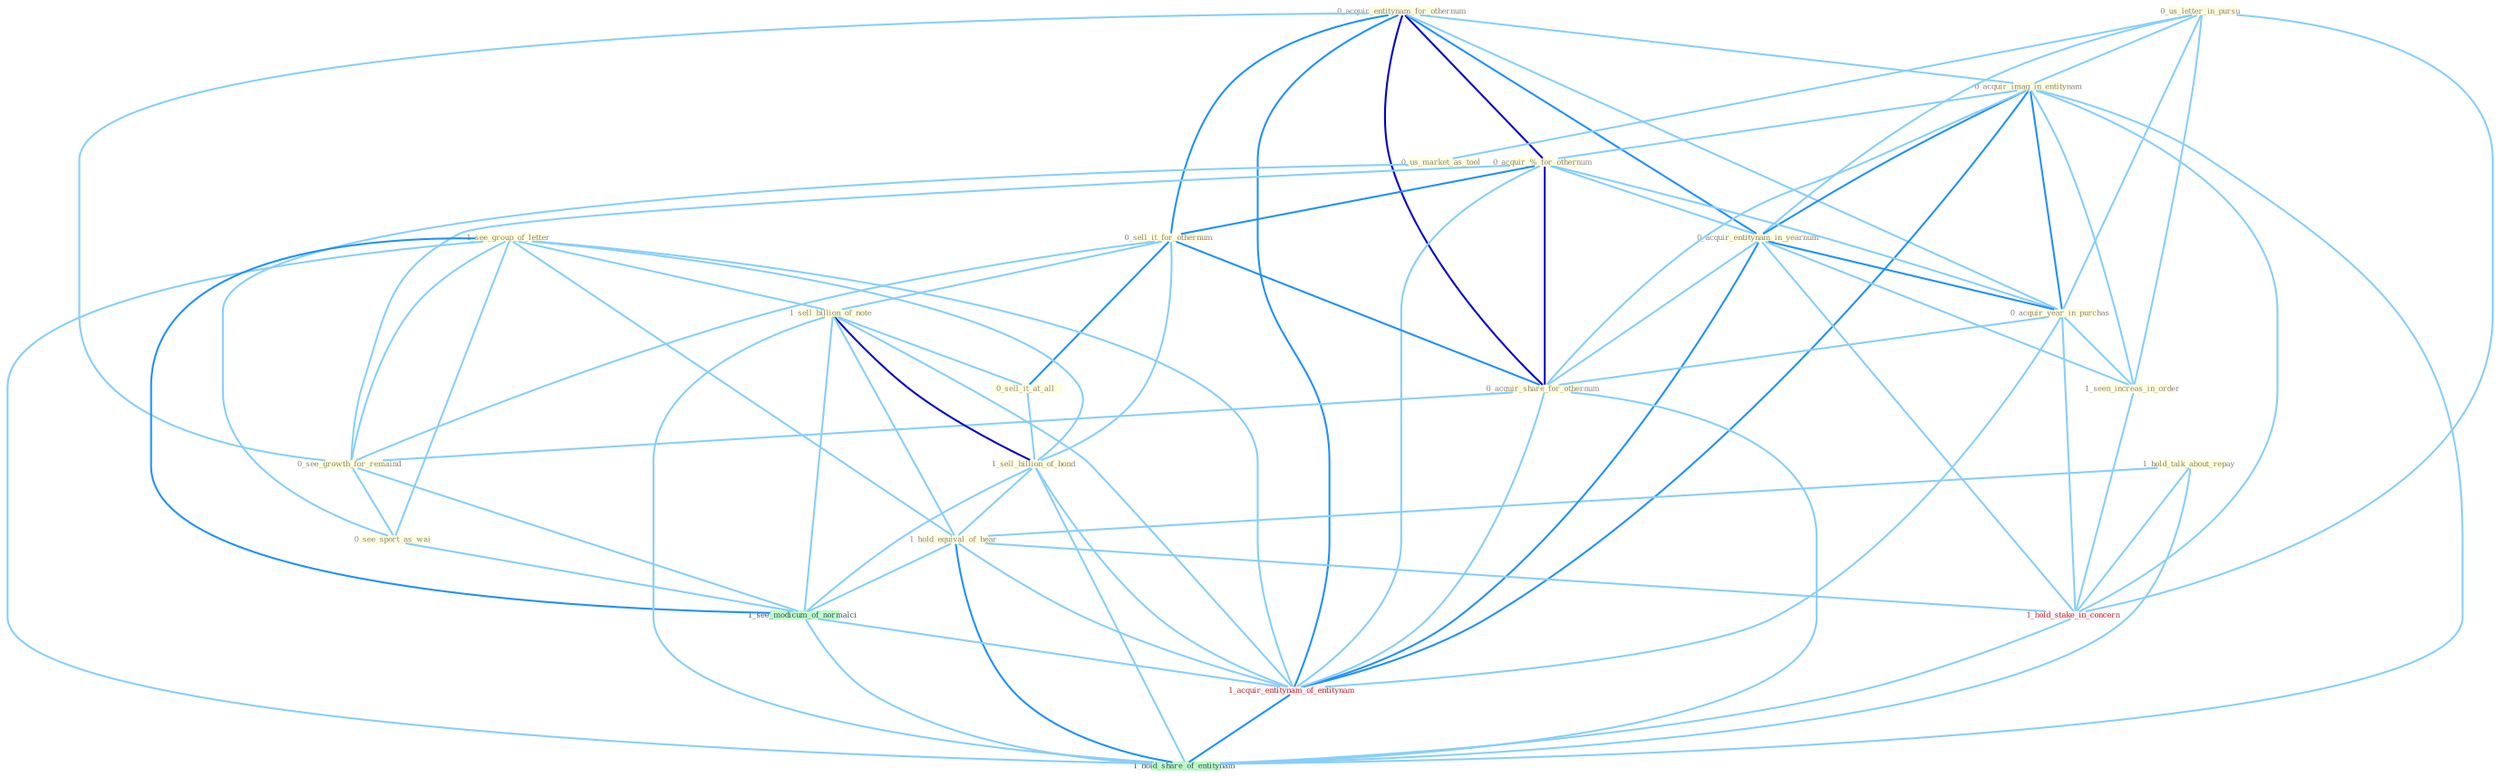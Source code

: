 Graph G{ 
    node
    [shape=polygon,style=filled,width=.5,height=.06,color="#BDFCC9",fixedsize=true,fontsize=4,
    fontcolor="#2f4f4f"];
    {node
    [color="#ffffe0", fontcolor="#8b7d6b"] "0_acquir_entitynam_for_othernum " "0_us_letter_in_pursu " "0_acquir_imag_in_entitynam " "1_hold_talk_about_repay " "0_acquir_%_for_othernum " "0_us_market_as_tool " "0_sell_it_for_othernum " "0_acquir_entitynam_in_yearnum " "0_acquir_year_in_purchas " "1_see_group_of_letter " "0_acquir_share_for_othernum " "1_sell_billion_of_note " "0_sell_it_at_all " "1_sell_billion_of_bond " "1_hold_equival_of_hear " "0_see_growth_for_remaind " "1_seen_increas_in_order " "0_see_sport_as_wai "}
{node [color="#fff0f5", fontcolor="#b22222"] "1_hold_stake_in_concern " "1_acquir_entitynam_of_entitynam "}
edge [color="#B0E2FF"];

	"0_acquir_entitynam_for_othernum " -- "0_acquir_imag_in_entitynam " [w="1", color="#87cefa" ];
	"0_acquir_entitynam_for_othernum " -- "0_acquir_%_for_othernum " [w="3", color="#0000cd" , len=0.6];
	"0_acquir_entitynam_for_othernum " -- "0_sell_it_for_othernum " [w="2", color="#1e90ff" , len=0.8];
	"0_acquir_entitynam_for_othernum " -- "0_acquir_entitynam_in_yearnum " [w="2", color="#1e90ff" , len=0.8];
	"0_acquir_entitynam_for_othernum " -- "0_acquir_year_in_purchas " [w="1", color="#87cefa" ];
	"0_acquir_entitynam_for_othernum " -- "0_acquir_share_for_othernum " [w="3", color="#0000cd" , len=0.6];
	"0_acquir_entitynam_for_othernum " -- "0_see_growth_for_remaind " [w="1", color="#87cefa" ];
	"0_acquir_entitynam_for_othernum " -- "1_acquir_entitynam_of_entitynam " [w="2", color="#1e90ff" , len=0.8];
	"0_us_letter_in_pursu " -- "0_acquir_imag_in_entitynam " [w="1", color="#87cefa" ];
	"0_us_letter_in_pursu " -- "0_us_market_as_tool " [w="1", color="#87cefa" ];
	"0_us_letter_in_pursu " -- "0_acquir_entitynam_in_yearnum " [w="1", color="#87cefa" ];
	"0_us_letter_in_pursu " -- "0_acquir_year_in_purchas " [w="1", color="#87cefa" ];
	"0_us_letter_in_pursu " -- "1_seen_increas_in_order " [w="1", color="#87cefa" ];
	"0_us_letter_in_pursu " -- "1_hold_stake_in_concern " [w="1", color="#87cefa" ];
	"0_acquir_imag_in_entitynam " -- "0_acquir_%_for_othernum " [w="1", color="#87cefa" ];
	"0_acquir_imag_in_entitynam " -- "0_acquir_entitynam_in_yearnum " [w="2", color="#1e90ff" , len=0.8];
	"0_acquir_imag_in_entitynam " -- "0_acquir_year_in_purchas " [w="2", color="#1e90ff" , len=0.8];
	"0_acquir_imag_in_entitynam " -- "0_acquir_share_for_othernum " [w="1", color="#87cefa" ];
	"0_acquir_imag_in_entitynam " -- "1_seen_increas_in_order " [w="1", color="#87cefa" ];
	"0_acquir_imag_in_entitynam " -- "1_hold_stake_in_concern " [w="1", color="#87cefa" ];
	"0_acquir_imag_in_entitynam " -- "1_acquir_entitynam_of_entitynam " [w="2", color="#1e90ff" , len=0.8];
	"0_acquir_imag_in_entitynam " -- "1_hold_share_of_entitynam " [w="1", color="#87cefa" ];
	"1_hold_talk_about_repay " -- "1_hold_equival_of_hear " [w="1", color="#87cefa" ];
	"1_hold_talk_about_repay " -- "1_hold_stake_in_concern " [w="1", color="#87cefa" ];
	"1_hold_talk_about_repay " -- "1_hold_share_of_entitynam " [w="1", color="#87cefa" ];
	"0_acquir_%_for_othernum " -- "0_sell_it_for_othernum " [w="2", color="#1e90ff" , len=0.8];
	"0_acquir_%_for_othernum " -- "0_acquir_entitynam_in_yearnum " [w="1", color="#87cefa" ];
	"0_acquir_%_for_othernum " -- "0_acquir_year_in_purchas " [w="1", color="#87cefa" ];
	"0_acquir_%_for_othernum " -- "0_acquir_share_for_othernum " [w="3", color="#0000cd" , len=0.6];
	"0_acquir_%_for_othernum " -- "0_see_growth_for_remaind " [w="1", color="#87cefa" ];
	"0_acquir_%_for_othernum " -- "1_acquir_entitynam_of_entitynam " [w="1", color="#87cefa" ];
	"0_us_market_as_tool " -- "0_see_sport_as_wai " [w="1", color="#87cefa" ];
	"0_sell_it_for_othernum " -- "0_acquir_share_for_othernum " [w="2", color="#1e90ff" , len=0.8];
	"0_sell_it_for_othernum " -- "1_sell_billion_of_note " [w="1", color="#87cefa" ];
	"0_sell_it_for_othernum " -- "0_sell_it_at_all " [w="2", color="#1e90ff" , len=0.8];
	"0_sell_it_for_othernum " -- "1_sell_billion_of_bond " [w="1", color="#87cefa" ];
	"0_sell_it_for_othernum " -- "0_see_growth_for_remaind " [w="1", color="#87cefa" ];
	"0_acquir_entitynam_in_yearnum " -- "0_acquir_year_in_purchas " [w="2", color="#1e90ff" , len=0.8];
	"0_acquir_entitynam_in_yearnum " -- "0_acquir_share_for_othernum " [w="1", color="#87cefa" ];
	"0_acquir_entitynam_in_yearnum " -- "1_seen_increas_in_order " [w="1", color="#87cefa" ];
	"0_acquir_entitynam_in_yearnum " -- "1_hold_stake_in_concern " [w="1", color="#87cefa" ];
	"0_acquir_entitynam_in_yearnum " -- "1_acquir_entitynam_of_entitynam " [w="2", color="#1e90ff" , len=0.8];
	"0_acquir_year_in_purchas " -- "0_acquir_share_for_othernum " [w="1", color="#87cefa" ];
	"0_acquir_year_in_purchas " -- "1_seen_increas_in_order " [w="1", color="#87cefa" ];
	"0_acquir_year_in_purchas " -- "1_hold_stake_in_concern " [w="1", color="#87cefa" ];
	"0_acquir_year_in_purchas " -- "1_acquir_entitynam_of_entitynam " [w="1", color="#87cefa" ];
	"1_see_group_of_letter " -- "1_sell_billion_of_note " [w="1", color="#87cefa" ];
	"1_see_group_of_letter " -- "1_sell_billion_of_bond " [w="1", color="#87cefa" ];
	"1_see_group_of_letter " -- "1_hold_equival_of_hear " [w="1", color="#87cefa" ];
	"1_see_group_of_letter " -- "0_see_growth_for_remaind " [w="1", color="#87cefa" ];
	"1_see_group_of_letter " -- "0_see_sport_as_wai " [w="1", color="#87cefa" ];
	"1_see_group_of_letter " -- "1_see_modicum_of_normalci " [w="2", color="#1e90ff" , len=0.8];
	"1_see_group_of_letter " -- "1_acquir_entitynam_of_entitynam " [w="1", color="#87cefa" ];
	"1_see_group_of_letter " -- "1_hold_share_of_entitynam " [w="1", color="#87cefa" ];
	"0_acquir_share_for_othernum " -- "0_see_growth_for_remaind " [w="1", color="#87cefa" ];
	"0_acquir_share_for_othernum " -- "1_acquir_entitynam_of_entitynam " [w="1", color="#87cefa" ];
	"0_acquir_share_for_othernum " -- "1_hold_share_of_entitynam " [w="1", color="#87cefa" ];
	"1_sell_billion_of_note " -- "0_sell_it_at_all " [w="1", color="#87cefa" ];
	"1_sell_billion_of_note " -- "1_sell_billion_of_bond " [w="3", color="#0000cd" , len=0.6];
	"1_sell_billion_of_note " -- "1_hold_equival_of_hear " [w="1", color="#87cefa" ];
	"1_sell_billion_of_note " -- "1_see_modicum_of_normalci " [w="1", color="#87cefa" ];
	"1_sell_billion_of_note " -- "1_acquir_entitynam_of_entitynam " [w="1", color="#87cefa" ];
	"1_sell_billion_of_note " -- "1_hold_share_of_entitynam " [w="1", color="#87cefa" ];
	"0_sell_it_at_all " -- "1_sell_billion_of_bond " [w="1", color="#87cefa" ];
	"1_sell_billion_of_bond " -- "1_hold_equival_of_hear " [w="1", color="#87cefa" ];
	"1_sell_billion_of_bond " -- "1_see_modicum_of_normalci " [w="1", color="#87cefa" ];
	"1_sell_billion_of_bond " -- "1_acquir_entitynam_of_entitynam " [w="1", color="#87cefa" ];
	"1_sell_billion_of_bond " -- "1_hold_share_of_entitynam " [w="1", color="#87cefa" ];
	"1_hold_equival_of_hear " -- "1_hold_stake_in_concern " [w="1", color="#87cefa" ];
	"1_hold_equival_of_hear " -- "1_see_modicum_of_normalci " [w="1", color="#87cefa" ];
	"1_hold_equival_of_hear " -- "1_acquir_entitynam_of_entitynam " [w="1", color="#87cefa" ];
	"1_hold_equival_of_hear " -- "1_hold_share_of_entitynam " [w="2", color="#1e90ff" , len=0.8];
	"0_see_growth_for_remaind " -- "0_see_sport_as_wai " [w="1", color="#87cefa" ];
	"0_see_growth_for_remaind " -- "1_see_modicum_of_normalci " [w="1", color="#87cefa" ];
	"1_seen_increas_in_order " -- "1_hold_stake_in_concern " [w="1", color="#87cefa" ];
	"0_see_sport_as_wai " -- "1_see_modicum_of_normalci " [w="1", color="#87cefa" ];
	"1_hold_stake_in_concern " -- "1_hold_share_of_entitynam " [w="1", color="#87cefa" ];
	"1_see_modicum_of_normalci " -- "1_acquir_entitynam_of_entitynam " [w="1", color="#87cefa" ];
	"1_see_modicum_of_normalci " -- "1_hold_share_of_entitynam " [w="1", color="#87cefa" ];
	"1_acquir_entitynam_of_entitynam " -- "1_hold_share_of_entitynam " [w="2", color="#1e90ff" , len=0.8];
}